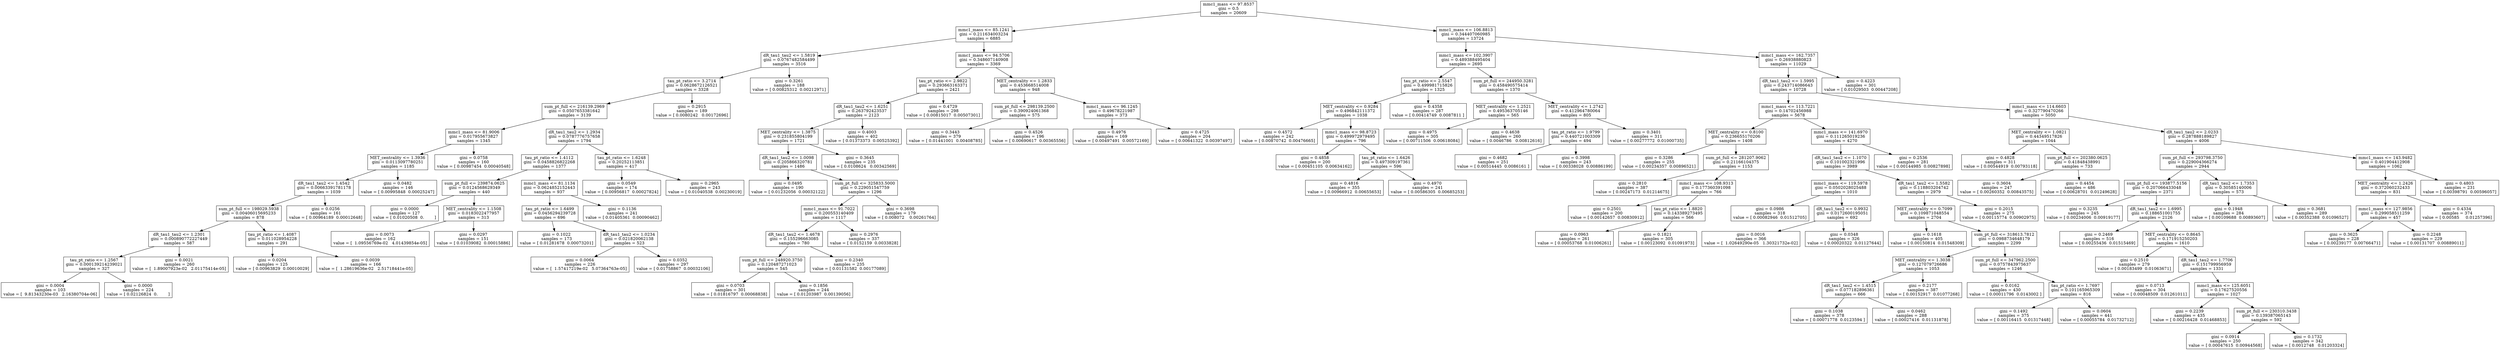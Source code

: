 digraph Tree {
0 [label="mmc1_mass <= 97.8537\ngini = 0.5\nsamples = 20609", shape="box"] ;
1 [label="mmc1_mass <= 85.1241\ngini = 0.211634003234\nsamples = 6885", shape="box"] ;
0 -> 1 ;
2 [label="dR_tau1_tau2 <= 1.5819\ngini = 0.0767482584499\nsamples = 3516", shape="box"] ;
1 -> 2 ;
3 [label="tau_pt_ratio <= 3.2714\ngini = 0.0628672126521\nsamples = 3328", shape="box"] ;
2 -> 3 ;
4 [label="sum_pt_full <= 216139.2969\ngini = 0.0507653381642\nsamples = 3139", shape="box"] ;
3 -> 4 ;
5 [label="mmc1_mass <= 81.9006\ngini = 0.017955673827\nsamples = 1345", shape="box"] ;
4 -> 5 ;
6 [label="MET_centrality <= 1.3936\ngini = 0.0113097780251\nsamples = 1185", shape="box"] ;
5 -> 6 ;
7 [label="dR_tau1_tau2 <= 1.4542\ngini = 0.00663391781178\nsamples = 1039", shape="box"] ;
6 -> 7 ;
8 [label="sum_pt_full <= 198029.5938\ngini = 0.00406015695233\nsamples = 878", shape="box"] ;
7 -> 8 ;
9 [label="dR_tau1_tau2 <= 1.2301\ngini = 0.000890772227449\nsamples = 587", shape="box"] ;
8 -> 9 ;
10 [label="tau_pt_ratio <= 1.2567\ngini = 0.000139214239021\nsamples = 327", shape="box"] ;
9 -> 10 ;
11 [label="gini = 0.0004\nsamples = 103\nvalue = [  9.81343230e-03   2.16380704e-06]", shape="box"] ;
10 -> 11 ;
12 [label="gini = 0.0000\nsamples = 224\nvalue = [ 0.02126824  0.        ]", shape="box"] ;
10 -> 12 ;
13 [label="gini = 0.0021\nsamples = 260\nvalue = [  1.89007923e-02   2.01175414e-05]", shape="box"] ;
9 -> 13 ;
14 [label="tau_pt_ratio <= 1.4087\ngini = 0.011028954228\nsamples = 291", shape="box"] ;
8 -> 14 ;
15 [label="gini = 0.0204\nsamples = 125\nvalue = [ 0.00963829  0.00010029]", shape="box"] ;
14 -> 15 ;
16 [label="gini = 0.0039\nsamples = 166\nvalue = [  1.28619636e-02   2.51718441e-05]", shape="box"] ;
14 -> 16 ;
17 [label="gini = 0.0256\nsamples = 161\nvalue = [ 0.00964189  0.00012648]", shape="box"] ;
7 -> 17 ;
18 [label="gini = 0.0482\nsamples = 146\nvalue = [ 0.00995848  0.00025247]", shape="box"] ;
6 -> 18 ;
19 [label="gini = 0.0758\nsamples = 160\nvalue = [ 0.00987454  0.00040548]", shape="box"] ;
5 -> 19 ;
20 [label="dR_tau1_tau2 <= 1.2934\ngini = 0.0787776757658\nsamples = 1794", shape="box"] ;
4 -> 20 ;
21 [label="tau_pt_ratio <= 1.4112\ngini = 0.0458826822268\nsamples = 1377", shape="box"] ;
20 -> 21 ;
22 [label="sum_pt_full <= 239874.0625\ngini = 0.0124568629349\nsamples = 440", shape="box"] ;
21 -> 22 ;
23 [label="gini = 0.0000\nsamples = 127\nvalue = [ 0.01020508  0.        ]", shape="box"] ;
22 -> 23 ;
24 [label="MET_centrality <= 1.1508\ngini = 0.0183022477957\nsamples = 313", shape="box"] ;
22 -> 24 ;
25 [label="gini = 0.0073\nsamples = 162\nvalue = [  1.09556769e-02   4.01439854e-05]", shape="box"] ;
24 -> 25 ;
26 [label="gini = 0.0297\nsamples = 151\nvalue = [ 0.01039082  0.00015886]", shape="box"] ;
24 -> 26 ;
27 [label="mmc1_mass <= 81.1134\ngini = 0.0624852152443\nsamples = 937", shape="box"] ;
21 -> 27 ;
28 [label="tau_pt_ratio <= 1.6499\ngini = 0.0456294239728\nsamples = 696", shape="box"] ;
27 -> 28 ;
29 [label="gini = 0.1022\nsamples = 173\nvalue = [ 0.01281678  0.00073201]", shape="box"] ;
28 -> 29 ;
30 [label="dR_tau1_tau2 <= 1.0234\ngini = 0.021820062138\nsamples = 523", shape="box"] ;
28 -> 30 ;
31 [label="gini = 0.0064\nsamples = 226\nvalue = [  1.57417219e-02   5.07364763e-05]", shape="box"] ;
30 -> 31 ;
32 [label="gini = 0.0352\nsamples = 297\nvalue = [ 0.01758867  0.00032106]", shape="box"] ;
30 -> 32 ;
33 [label="gini = 0.1136\nsamples = 241\nvalue = [ 0.01405361  0.00090462]", shape="box"] ;
27 -> 33 ;
34 [label="tau_pt_ratio <= 1.6248\ngini = 0.20252113851\nsamples = 417", shape="box"] ;
20 -> 34 ;
35 [label="gini = 0.0549\nsamples = 174\nvalue = [ 0.00956817  0.00027824]", shape="box"] ;
34 -> 35 ;
36 [label="gini = 0.2965\nsamples = 243\nvalue = [ 0.01040538  0.00230019]", shape="box"] ;
34 -> 36 ;
37 [label="gini = 0.2915\nsamples = 189\nvalue = [ 0.0080242   0.00172696]", shape="box"] ;
3 -> 37 ;
38 [label="gini = 0.3261\nsamples = 188\nvalue = [ 0.00825312  0.00212971]", shape="box"] ;
2 -> 38 ;
39 [label="mmc1_mass <= 94.5706\ngini = 0.348607140908\nsamples = 3369", shape="box"] ;
1 -> 39 ;
40 [label="tau_pt_ratio <= 2.9822\ngini = 0.293663163371\nsamples = 2421", shape="box"] ;
39 -> 40 ;
41 [label="dR_tau1_tau2 <= 1.6251\ngini = 0.263792423537\nsamples = 2123", shape="box"] ;
40 -> 41 ;
42 [label="MET_centrality <= 1.3875\ngini = 0.231855804199\nsamples = 1721", shape="box"] ;
41 -> 42 ;
43 [label="dR_tau1_tau2 <= 1.0098\ngini = 0.205866320781\nsamples = 1486", shape="box"] ;
42 -> 43 ;
44 [label="gini = 0.0495\nsamples = 190\nvalue = [ 0.01232056  0.00032122]", shape="box"] ;
43 -> 44 ;
45 [label="sum_pt_full <= 325833.5000\ngini = 0.229051547759\nsamples = 1296", shape="box"] ;
43 -> 45 ;
46 [label="mmc1_mass <= 91.7022\ngini = 0.200553140409\nsamples = 1117", shape="box"] ;
45 -> 46 ;
47 [label="dR_tau1_tau2 <= 1.4678\ngini = 0.155296663085\nsamples = 780", shape="box"] ;
46 -> 47 ;
48 [label="sum_pt_full <= 248920.3750\ngini = 0.120487271023\nsamples = 545", shape="box"] ;
47 -> 48 ;
49 [label="gini = 0.0703\nsamples = 301\nvalue = [ 0.01816797  0.00068838]", shape="box"] ;
48 -> 49 ;
50 [label="gini = 0.1856\nsamples = 244\nvalue = [ 0.01203987  0.00139056]", shape="box"] ;
48 -> 50 ;
51 [label="gini = 0.2340\nsamples = 235\nvalue = [ 0.01131582  0.00177089]", shape="box"] ;
47 -> 51 ;
52 [label="gini = 0.2976\nsamples = 337\nvalue = [ 0.0152159  0.0033828]", shape="box"] ;
46 -> 52 ;
53 [label="gini = 0.3698\nsamples = 179\nvalue = [ 0.008072    0.00261764]", shape="box"] ;
45 -> 53 ;
54 [label="gini = 0.3645\nsamples = 235\nvalue = [ 0.0108624   0.00342569]", shape="box"] ;
42 -> 54 ;
55 [label="gini = 0.4003\nsamples = 402\nvalue = [ 0.01373373  0.00525392]", shape="box"] ;
41 -> 55 ;
56 [label="gini = 0.4729\nsamples = 298\nvalue = [ 0.00815017  0.00507301]", shape="box"] ;
40 -> 56 ;
57 [label="MET_centrality <= 1.2833\ngini = 0.453668514008\nsamples = 948", shape="box"] ;
39 -> 57 ;
58 [label="sum_pt_full <= 298139.2500\ngini = 0.390924061368\nsamples = 575", shape="box"] ;
57 -> 58 ;
59 [label="gini = 0.3443\nsamples = 379\nvalue = [ 0.01441001  0.00408785]", shape="box"] ;
58 -> 59 ;
60 [label="gini = 0.4526\nsamples = 196\nvalue = [ 0.00690617  0.00365556]", shape="box"] ;
58 -> 60 ;
61 [label="mmc1_mass <= 96.1245\ngini = 0.49678221987\nsamples = 373", shape="box"] ;
57 -> 61 ;
62 [label="gini = 0.4976\nsamples = 169\nvalue = [ 0.00497491  0.00572169]", shape="box"] ;
61 -> 62 ;
63 [label="gini = 0.4725\nsamples = 204\nvalue = [ 0.00641322  0.00397497]", shape="box"] ;
61 -> 63 ;
64 [label="mmc1_mass <= 106.8813\ngini = 0.344407060985\nsamples = 13724", shape="box"] ;
0 -> 64 ;
65 [label="mmc1_mass <= 102.3907\ngini = 0.489388495404\nsamples = 2695", shape="box"] ;
64 -> 65 ;
66 [label="tau_pt_ratio <= 2.5547\ngini = 0.499981715826\nsamples = 1325", shape="box"] ;
65 -> 66 ;
67 [label="MET_centrality <= 0.9284\ngini = 0.496842111372\nsamples = 1038", shape="box"] ;
66 -> 67 ;
68 [label="gini = 0.4572\nsamples = 242\nvalue = [ 0.00870742  0.00476665]", shape="box"] ;
67 -> 68 ;
69 [label="mmc1_mass <= 98.8723\ngini = 0.499972979495\nsamples = 796", shape="box"] ;
67 -> 69 ;
70 [label="gini = 0.4858\nsamples = 200\nvalue = [ 0.00451105  0.00634162]", shape="box"] ;
69 -> 70 ;
71 [label="tau_pt_ratio <= 1.6426\ngini = 0.497309197361\nsamples = 596", shape="box"] ;
69 -> 71 ;
72 [label="gini = 0.4816\nsamples = 355\nvalue = [ 0.00966912  0.00655653]", shape="box"] ;
71 -> 72 ;
73 [label="gini = 0.4970\nsamples = 241\nvalue = [ 0.00586305  0.00685253]", shape="box"] ;
71 -> 73 ;
74 [label="gini = 0.4358\nsamples = 287\nvalue = [ 0.00414749  0.0087811 ]", shape="box"] ;
66 -> 74 ;
75 [label="sum_pt_full <= 244950.3281\ngini = 0.458490575414\nsamples = 1370", shape="box"] ;
65 -> 75 ;
76 [label="MET_centrality <= 1.2521\ngini = 0.495363705146\nsamples = 565", shape="box"] ;
75 -> 76 ;
77 [label="gini = 0.4975\nsamples = 305\nvalue = [ 0.00711506  0.00618084]", shape="box"] ;
76 -> 77 ;
78 [label="gini = 0.4638\nsamples = 260\nvalue = [ 0.0046786   0.00812616]", shape="box"] ;
76 -> 78 ;
79 [label="MET_centrality <= 1.2742\ngini = 0.412964780064\nsamples = 805", shape="box"] ;
75 -> 79 ;
80 [label="tau_pt_ratio <= 1.9799\ngini = 0.440721003309\nsamples = 494", shape="box"] ;
79 -> 80 ;
81 [label="gini = 0.4682\nsamples = 251\nvalue = [ 0.00514445  0.0086161 ]", shape="box"] ;
80 -> 81 ;
82 [label="gini = 0.3998\nsamples = 243\nvalue = [ 0.00338028  0.00886199]", shape="box"] ;
80 -> 82 ;
83 [label="gini = 0.3401\nsamples = 311\nvalue = [ 0.00277772  0.01000735]", shape="box"] ;
79 -> 83 ;
84 [label="mmc1_mass <= 162.7357\ngini = 0.26938880823\nsamples = 11029", shape="box"] ;
64 -> 84 ;
85 [label="dR_tau1_tau2 <= 1.5995\ngini = 0.243714086643\nsamples = 10728", shape="box"] ;
84 -> 85 ;
86 [label="mmc1_mass <= 113.7221\ngini = 0.14702456988\nsamples = 5678", shape="box"] ;
85 -> 86 ;
87 [label="MET_centrality <= 0.8100\ngini = 0.236655170206\nsamples = 1408", shape="box"] ;
86 -> 87 ;
88 [label="gini = 0.3286\nsamples = 255\nvalue = [ 0.00234357  0.00896521]", shape="box"] ;
87 -> 88 ;
89 [label="sum_pt_full <= 281207.9062\ngini = 0.21166104375\nsamples = 1153", shape="box"] ;
87 -> 89 ;
90 [label="gini = 0.2810\nsamples = 387\nvalue = [ 0.00247173  0.01214675]", shape="box"] ;
89 -> 90 ;
91 [label="mmc1_mass <= 108.9313\ngini = 0.177360391098\nsamples = 766", shape="box"] ;
89 -> 91 ;
92 [label="gini = 0.2501\nsamples = 200\nvalue = [ 0.00142657  0.00830912]", shape="box"] ;
91 -> 92 ;
93 [label="tau_pt_ratio <= 1.8820\ngini = 0.143389273495\nsamples = 566", shape="box"] ;
91 -> 93 ;
94 [label="gini = 0.0963\nsamples = 261\nvalue = [ 0.00053768  0.01006261]", shape="box"] ;
93 -> 94 ;
95 [label="gini = 0.1821\nsamples = 305\nvalue = [ 0.00123092  0.01091973]", shape="box"] ;
93 -> 95 ;
96 [label="mmc1_mass <= 141.6970\ngini = 0.111265019236\nsamples = 4270", shape="box"] ;
86 -> 96 ;
97 [label="dR_tau1_tau2 <= 1.1070\ngini = 0.101002321996\nsamples = 3989", shape="box"] ;
96 -> 97 ;
98 [label="mmc1_mass <= 119.5978\ngini = 0.0502028025488\nsamples = 1010", shape="box"] ;
97 -> 98 ;
99 [label="gini = 0.0986\nsamples = 318\nvalue = [ 0.00082946  0.01512705]", shape="box"] ;
98 -> 99 ;
100 [label="dR_tau1_tau2 <= 0.9932\ngini = 0.0172600195051\nsamples = 692", shape="box"] ;
98 -> 100 ;
101 [label="gini = 0.0016\nsamples = 366\nvalue = [  1.02649290e-05   1.30321732e-02]", shape="box"] ;
100 -> 101 ;
102 [label="gini = 0.0348\nsamples = 326\nvalue = [ 0.00020322  0.01127644]", shape="box"] ;
100 -> 102 ;
103 [label="dR_tau1_tau2 <= 1.5582\ngini = 0.118803204742\nsamples = 2979", shape="box"] ;
97 -> 103 ;
104 [label="MET_centrality <= 0.7099\ngini = 0.109871048554\nsamples = 2704", shape="box"] ;
103 -> 104 ;
105 [label="gini = 0.1618\nsamples = 405\nvalue = [ 0.00150814  0.01548309]", shape="box"] ;
104 -> 105 ;
106 [label="sum_pt_full <= 318613.7812\ngini = 0.0988734648179\nsamples = 2299", shape="box"] ;
104 -> 106 ;
107 [label="MET_centrality <= 1.3038\ngini = 0.127079726686\nsamples = 1053", shape="box"] ;
106 -> 107 ;
108 [label="dR_tau1_tau2 <= 1.4515\ngini = 0.077182896361\nsamples = 666", shape="box"] ;
107 -> 108 ;
109 [label="gini = 0.1038\nsamples = 378\nvalue = [ 0.00071778  0.0123594 ]", shape="box"] ;
108 -> 109 ;
110 [label="gini = 0.0462\nsamples = 288\nvalue = [ 0.00027416  0.01131878]", shape="box"] ;
108 -> 110 ;
111 [label="gini = 0.2177\nsamples = 387\nvalue = [ 0.00152917  0.01077268]", shape="box"] ;
107 -> 111 ;
112 [label="sum_pt_full <= 347962.2500\ngini = 0.0757843975637\nsamples = 1246", shape="box"] ;
106 -> 112 ;
113 [label="gini = 0.0162\nsamples = 430\nvalue = [ 0.00011796  0.0143002 ]", shape="box"] ;
112 -> 113 ;
114 [label="tau_pt_ratio <= 1.7697\ngini = 0.101165965309\nsamples = 816", shape="box"] ;
112 -> 114 ;
115 [label="gini = 0.1492\nsamples = 375\nvalue = [ 0.00116415  0.01317448]", shape="box"] ;
114 -> 115 ;
116 [label="gini = 0.0604\nsamples = 441\nvalue = [ 0.00055784  0.01732712]", shape="box"] ;
114 -> 116 ;
117 [label="gini = 0.2015\nsamples = 275\nvalue = [ 0.00115774  0.00902975]", shape="box"] ;
103 -> 117 ;
118 [label="gini = 0.2536\nsamples = 281\nvalue = [ 0.00144985  0.00827898]", shape="box"] ;
96 -> 118 ;
119 [label="mmc1_mass <= 114.6603\ngini = 0.327790470266\nsamples = 5050", shape="box"] ;
85 -> 119 ;
120 [label="MET_centrality <= 1.0821\ngini = 0.44349517826\nsamples = 1044", shape="box"] ;
119 -> 120 ;
121 [label="gini = 0.4828\nsamples = 311\nvalue = [ 0.00544919  0.00793118]", shape="box"] ;
120 -> 121 ;
122 [label="sum_pt_full <= 202380.0625\ngini = 0.41848438991\nsamples = 733", shape="box"] ;
120 -> 122 ;
123 [label="gini = 0.3604\nsamples = 247\nvalue = [ 0.00260352  0.00843575]", shape="box"] ;
122 -> 123 ;
124 [label="gini = 0.4454\nsamples = 486\nvalue = [ 0.00628701  0.01249628]", shape="box"] ;
122 -> 124 ;
125 [label="dR_tau1_tau2 <= 2.0233\ngini = 0.287888189827\nsamples = 4006", shape="box"] ;
119 -> 125 ;
126 [label="sum_pt_full <= 293798.3750\ngini = 0.229004366274\nsamples = 2944", shape="box"] ;
125 -> 126 ;
127 [label="sum_pt_full <= 193877.5156\ngini = 0.207066433048\nsamples = 2371", shape="box"] ;
126 -> 127 ;
128 [label="gini = 0.3235\nsamples = 245\nvalue = [ 0.00234006  0.00919177]", shape="box"] ;
127 -> 128 ;
129 [label="dR_tau1_tau2 <= 1.6995\ngini = 0.188651001755\nsamples = 2126", shape="box"] ;
127 -> 129 ;
130 [label="gini = 0.2469\nsamples = 516\nvalue = [ 0.00255436  0.01515469]", shape="box"] ;
129 -> 130 ;
131 [label="MET_centrality <= 0.8645\ngini = 0.171915250203\nsamples = 1610", shape="box"] ;
129 -> 131 ;
132 [label="gini = 0.2510\nsamples = 279\nvalue = [ 0.00183499  0.01063671]", shape="box"] ;
131 -> 132 ;
133 [label="dR_tau1_tau2 <= 1.7706\ngini = 0.151799956959\nsamples = 1331", shape="box"] ;
131 -> 133 ;
134 [label="gini = 0.0713\nsamples = 304\nvalue = [ 0.00048509  0.01261011]", shape="box"] ;
133 -> 134 ;
135 [label="mmc1_mass <= 125.6051\ngini = 0.17627520556\nsamples = 1027", shape="box"] ;
133 -> 135 ;
136 [label="gini = 0.2239\nsamples = 435\nvalue = [ 0.00216428  0.01468853]", shape="box"] ;
135 -> 136 ;
137 [label="sum_pt_full <= 230310.3438\ngini = 0.139387065143\nsamples = 592", shape="box"] ;
135 -> 137 ;
138 [label="gini = 0.0914\nsamples = 250\nvalue = [ 0.00047615  0.00944568]", shape="box"] ;
137 -> 138 ;
139 [label="gini = 0.1732\nsamples = 342\nvalue = [ 0.0012748   0.01203324]", shape="box"] ;
137 -> 139 ;
140 [label="dR_tau1_tau2 <= 1.7353\ngini = 0.30585140006\nsamples = 573", shape="box"] ;
126 -> 140 ;
141 [label="gini = 0.1948\nsamples = 284\nvalue = [ 0.00109688  0.00893607]", shape="box"] ;
140 -> 141 ;
142 [label="gini = 0.3681\nsamples = 289\nvalue = [ 0.00352388  0.01096527]", shape="box"] ;
140 -> 142 ;
143 [label="mmc1_mass <= 143.9482\ngini = 0.401904412908\nsamples = 1062", shape="box"] ;
125 -> 143 ;
144 [label="MET_centrality <= 1.2426\ngini = 0.372060232433\nsamples = 831", shape="box"] ;
143 -> 144 ;
145 [label="mmc1_mass <= 127.9856\ngini = 0.299058511259\nsamples = 457", shape="box"] ;
144 -> 145 ;
146 [label="gini = 0.3625\nsamples = 228\nvalue = [ 0.00239177  0.00766471]", shape="box"] ;
145 -> 146 ;
147 [label="gini = 0.2248\nsamples = 229\nvalue = [ 0.00131707  0.00889011]", shape="box"] ;
145 -> 147 ;
148 [label="gini = 0.4334\nsamples = 374\nvalue = [ 0.00585     0.01257396]", shape="box"] ;
144 -> 148 ;
149 [label="gini = 0.4803\nsamples = 231\nvalue = [ 0.00398791  0.00596057]", shape="box"] ;
143 -> 149 ;
150 [label="gini = 0.4223\nsamples = 301\nvalue = [ 0.01029503  0.00447208]", shape="box"] ;
84 -> 150 ;
}